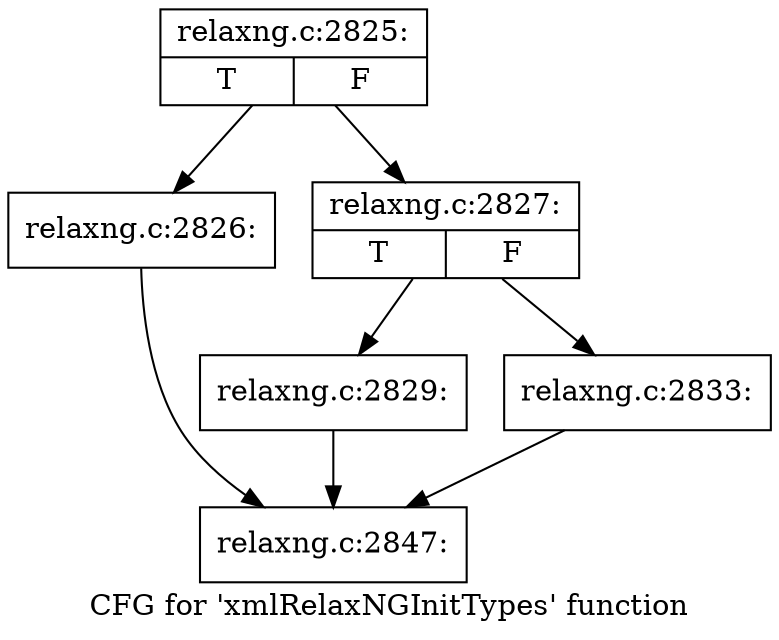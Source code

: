 digraph "CFG for 'xmlRelaxNGInitTypes' function" {
	label="CFG for 'xmlRelaxNGInitTypes' function";

	Node0x555e9bff23a0 [shape=record,label="{relaxng.c:2825:|{<s0>T|<s1>F}}"];
	Node0x555e9bff23a0 -> Node0x555e9c0334d0;
	Node0x555e9bff23a0 -> Node0x555e9c033520;
	Node0x555e9c0334d0 [shape=record,label="{relaxng.c:2826:}"];
	Node0x555e9c0334d0 -> Node0x555e9c033420;
	Node0x555e9c033520 [shape=record,label="{relaxng.c:2827:|{<s0>T|<s1>F}}"];
	Node0x555e9c033520 -> Node0x555e9c033ec0;
	Node0x555e9c033520 -> Node0x555e9c033f10;
	Node0x555e9c033ec0 [shape=record,label="{relaxng.c:2829:}"];
	Node0x555e9c033ec0 -> Node0x555e9c033420;
	Node0x555e9c033f10 [shape=record,label="{relaxng.c:2833:}"];
	Node0x555e9c033f10 -> Node0x555e9c033420;
	Node0x555e9c033420 [shape=record,label="{relaxng.c:2847:}"];
}
